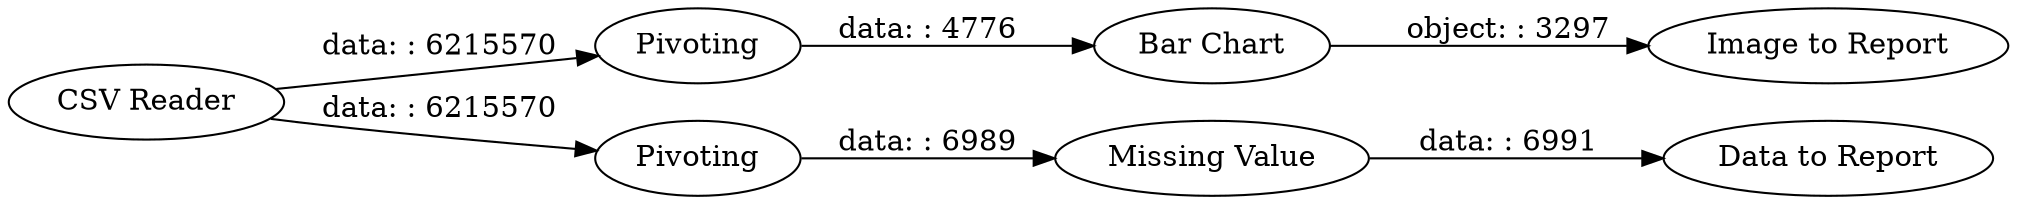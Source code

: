 digraph {
	"601806890148404353_5" [label="Data to Report"]
	"601806890148404353_3" [label=Pivoting]
	"601806890148404353_6" [label="Bar Chart"]
	"601806890148404353_4" [label="Missing Value"]
	"601806890148404353_1" [label="CSV Reader"]
	"601806890148404353_7" [label="Image to Report"]
	"601806890148404353_2" [label=Pivoting]
	"601806890148404353_1" -> "601806890148404353_3" [label="data: : 6215570"]
	"601806890148404353_2" -> "601806890148404353_4" [label="data: : 6989"]
	"601806890148404353_4" -> "601806890148404353_5" [label="data: : 6991"]
	"601806890148404353_3" -> "601806890148404353_6" [label="data: : 4776"]
	"601806890148404353_1" -> "601806890148404353_2" [label="data: : 6215570"]
	"601806890148404353_6" -> "601806890148404353_7" [label="object: : 3297"]
	rankdir=LR
}
